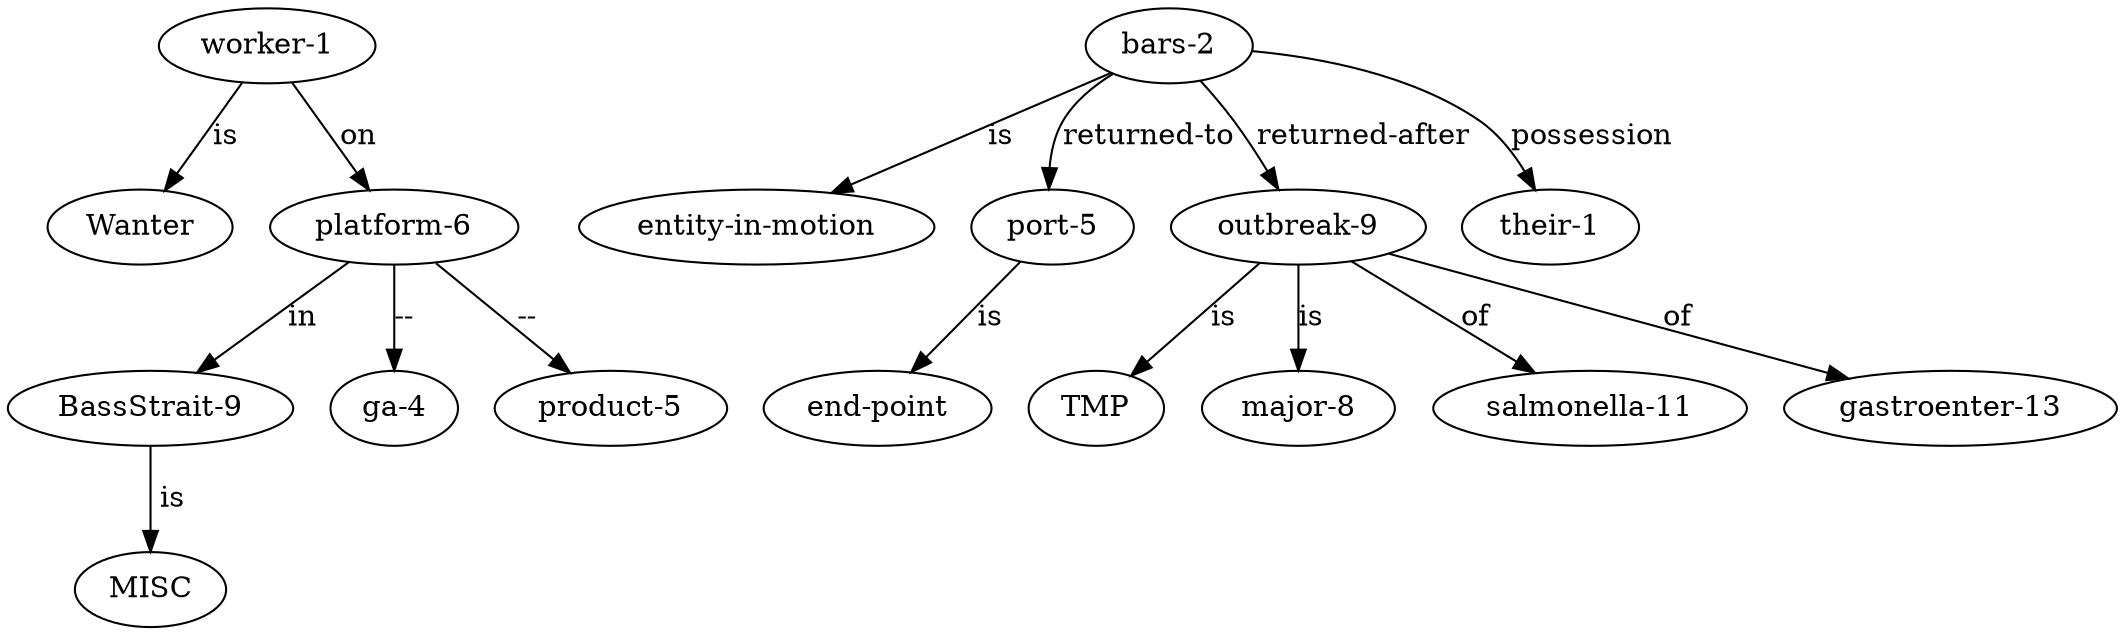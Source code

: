 digraph sample {
"BassStrait-9" -> "MISC" [ label = " is " ];
"worker-1" -> "Wanter" [ label = "is" ];
"platform-6" -> "ga-4" [ label = "--" ];
"platform-6" -> "product-5" [ label = "--" ];
"worker-1" -> "platform-6" [ label = "on" ];
"platform-6" -> "BassStrait-9" [ label = "in" ];
"bars-2" -> "entity-in-motion" [ label = "is" ];
"port-5" -> "end-point" [ label = "is" ];
"outbreak-9" -> "TMP" [ label = "is" ];
"bars-2" -> "their-1" [ label = "possession" ];
"outbreak-9" -> "major-8" [ label = "is" ];
"outbreak-9" -> "salmonella-11" [ label = "of" ];
"outbreak-9" -> "gastroenter-13" [ label = "of" ];
"bars-2" -> "port-5" [ label = "returned-to" ];
"bars-2" -> "outbreak-9" [ label = "returned-after" ];
}